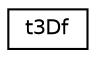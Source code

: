 digraph "Graphical Class Hierarchy"
{
  edge [fontname="Helvetica",fontsize="10",labelfontname="Helvetica",labelfontsize="10"];
  node [fontname="Helvetica",fontsize="10",shape=record];
  rankdir="LR";
  Node1 [label="t3Df",height=0.2,width=0.4,color="black", fillcolor="white", style="filled",URL="$structt3_df.html"];
}
